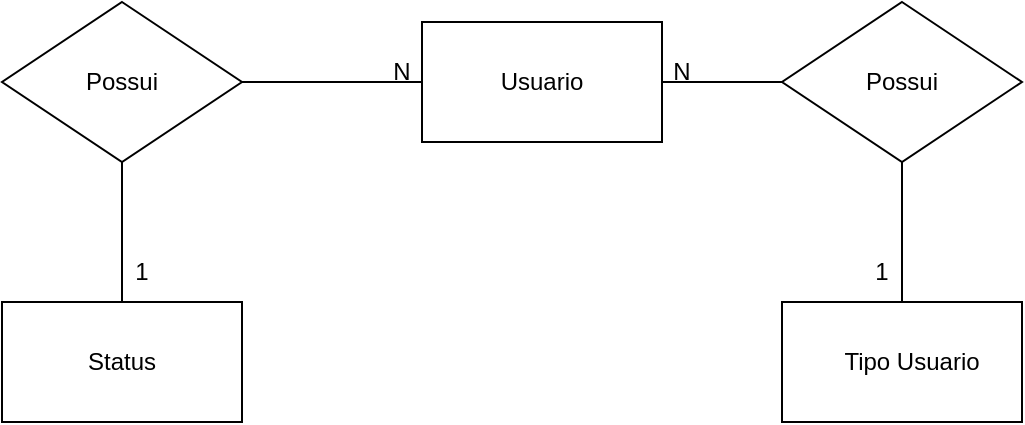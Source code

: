 <mxfile version="20.0.4" type="device"><diagram id="bEBJVTRI1vKolDiRqwtN" name="Modelagem_Conceitual"><mxGraphModel dx="868" dy="482" grid="1" gridSize="10" guides="1" tooltips="1" connect="1" arrows="1" fold="1" page="1" pageScale="1" pageWidth="827" pageHeight="1169" math="0" shadow="0"><root><mxCell id="0"/><mxCell id="1" parent="0"/><mxCell id="F0L7-gZsMO98rswLwqKb-6" style="edgeStyle=orthogonalEdgeStyle;rounded=0;orthogonalLoop=1;jettySize=auto;html=1;entryX=1;entryY=0.5;entryDx=0;entryDy=0;endArrow=none;endFill=0;" edge="1" parent="1" source="F0L7-gZsMO98rswLwqKb-1" target="F0L7-gZsMO98rswLwqKb-4"><mxGeometry relative="1" as="geometry"/></mxCell><mxCell id="F0L7-gZsMO98rswLwqKb-12" style="edgeStyle=orthogonalEdgeStyle;rounded=0;orthogonalLoop=1;jettySize=auto;html=1;endArrow=none;endFill=0;" edge="1" parent="1" source="F0L7-gZsMO98rswLwqKb-1" target="F0L7-gZsMO98rswLwqKb-10"><mxGeometry relative="1" as="geometry"/></mxCell><mxCell id="F0L7-gZsMO98rswLwqKb-1" value="" style="rounded=0;whiteSpace=wrap;html=1;" vertex="1" parent="1"><mxGeometry x="400" y="90" width="120" height="60" as="geometry"/></mxCell><mxCell id="F0L7-gZsMO98rswLwqKb-2" value="Usuario" style="text;html=1;strokeColor=none;fillColor=none;align=center;verticalAlign=middle;whiteSpace=wrap;rounded=0;" vertex="1" parent="1"><mxGeometry x="430" y="105" width="60" height="30" as="geometry"/></mxCell><mxCell id="F0L7-gZsMO98rswLwqKb-7" style="edgeStyle=orthogonalEdgeStyle;rounded=0;orthogonalLoop=1;jettySize=auto;html=1;endArrow=none;endFill=0;" edge="1" parent="1" source="F0L7-gZsMO98rswLwqKb-4"><mxGeometry relative="1" as="geometry"><mxPoint x="250" y="230" as="targetPoint"/></mxGeometry></mxCell><mxCell id="F0L7-gZsMO98rswLwqKb-4" value="" style="rhombus;whiteSpace=wrap;html=1;" vertex="1" parent="1"><mxGeometry x="190" y="80" width="120" height="80" as="geometry"/></mxCell><mxCell id="F0L7-gZsMO98rswLwqKb-5" value="Possui" style="text;html=1;strokeColor=none;fillColor=none;align=center;verticalAlign=middle;whiteSpace=wrap;rounded=0;" vertex="1" parent="1"><mxGeometry x="220" y="105" width="60" height="30" as="geometry"/></mxCell><mxCell id="F0L7-gZsMO98rswLwqKb-8" value="" style="rounded=0;whiteSpace=wrap;html=1;" vertex="1" parent="1"><mxGeometry x="190" y="230" width="120" height="60" as="geometry"/></mxCell><mxCell id="F0L7-gZsMO98rswLwqKb-9" value="Status" style="text;html=1;strokeColor=none;fillColor=none;align=center;verticalAlign=middle;whiteSpace=wrap;rounded=0;" vertex="1" parent="1"><mxGeometry x="220" y="245" width="60" height="30" as="geometry"/></mxCell><mxCell id="F0L7-gZsMO98rswLwqKb-13" style="edgeStyle=orthogonalEdgeStyle;rounded=0;orthogonalLoop=1;jettySize=auto;html=1;endArrow=none;endFill=0;entryX=0.5;entryY=0;entryDx=0;entryDy=0;" edge="1" parent="1" source="F0L7-gZsMO98rswLwqKb-10" target="F0L7-gZsMO98rswLwqKb-14"><mxGeometry relative="1" as="geometry"><mxPoint x="640" y="210" as="targetPoint"/></mxGeometry></mxCell><mxCell id="F0L7-gZsMO98rswLwqKb-10" value="" style="rhombus;whiteSpace=wrap;html=1;" vertex="1" parent="1"><mxGeometry x="580" y="80" width="120" height="80" as="geometry"/></mxCell><mxCell id="F0L7-gZsMO98rswLwqKb-11" value="Possui" style="text;html=1;strokeColor=none;fillColor=none;align=center;verticalAlign=middle;whiteSpace=wrap;rounded=0;" vertex="1" parent="1"><mxGeometry x="610" y="105" width="60" height="30" as="geometry"/></mxCell><mxCell id="F0L7-gZsMO98rswLwqKb-14" value="" style="rounded=0;whiteSpace=wrap;html=1;" vertex="1" parent="1"><mxGeometry x="580" y="230" width="120" height="60" as="geometry"/></mxCell><mxCell id="F0L7-gZsMO98rswLwqKb-15" value="Tipo Usuario" style="text;html=1;strokeColor=none;fillColor=none;align=center;verticalAlign=middle;whiteSpace=wrap;rounded=0;" vertex="1" parent="1"><mxGeometry x="610" y="245" width="70" height="30" as="geometry"/></mxCell><mxCell id="F0L7-gZsMO98rswLwqKb-16" value="1" style="text;html=1;strokeColor=none;fillColor=none;align=center;verticalAlign=middle;whiteSpace=wrap;rounded=0;" vertex="1" parent="1"><mxGeometry x="230" y="200" width="60" height="30" as="geometry"/></mxCell><mxCell id="F0L7-gZsMO98rswLwqKb-17" value="N" style="text;html=1;strokeColor=none;fillColor=none;align=center;verticalAlign=middle;whiteSpace=wrap;rounded=0;" vertex="1" parent="1"><mxGeometry x="360" y="100" width="60" height="30" as="geometry"/></mxCell><mxCell id="F0L7-gZsMO98rswLwqKb-18" value="N" style="text;html=1;strokeColor=none;fillColor=none;align=center;verticalAlign=middle;whiteSpace=wrap;rounded=0;" vertex="1" parent="1"><mxGeometry x="500" y="100" width="60" height="30" as="geometry"/></mxCell><mxCell id="F0L7-gZsMO98rswLwqKb-19" value="1" style="text;html=1;strokeColor=none;fillColor=none;align=center;verticalAlign=middle;whiteSpace=wrap;rounded=0;" vertex="1" parent="1"><mxGeometry x="600" y="200" width="60" height="30" as="geometry"/></mxCell></root></mxGraphModel></diagram></mxfile>
